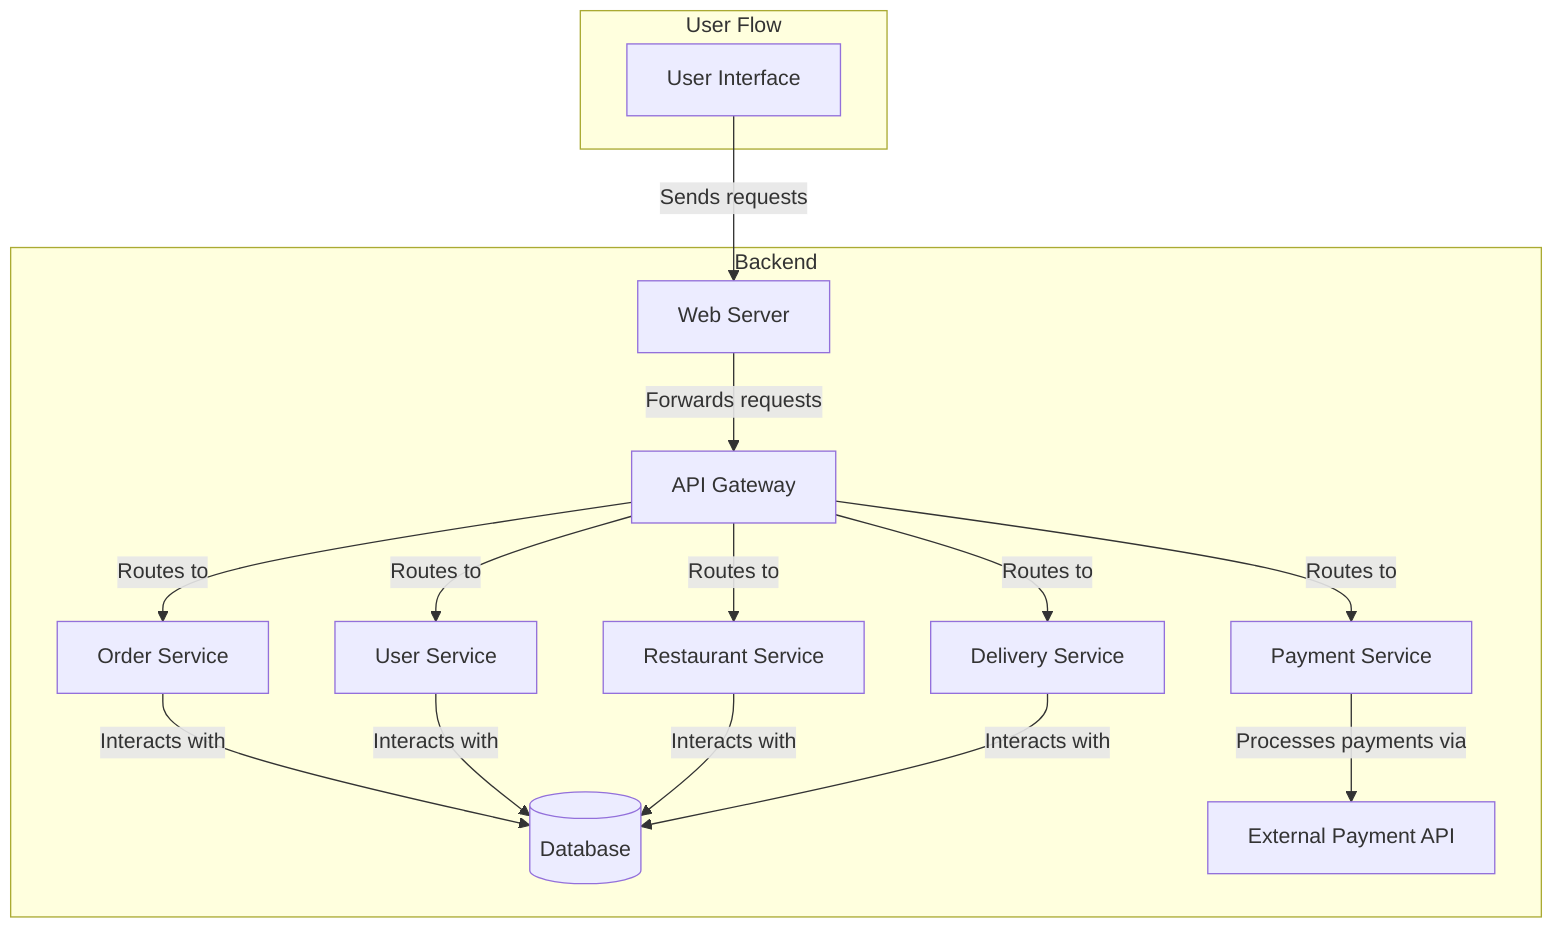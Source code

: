 graph TD
    A[User Interface] -->|Sends requests| B[Web Server]
    B -->|Forwards requests| C[API Gateway]
    C -->|Routes to| D[Order Service]
    C -->|Routes to| E[User Service]
    C -->|Routes to| F[Payment Service]
    C -->|Routes to| G[Restaurant Service]
    C -->|Routes to| H[Delivery Service]
    
    D -->|Interacts with| I[(Database)]
    E -->|Interacts with| I
    F -->|Processes payments via| J[External Payment API]
    G -->|Interacts with| I
    H -->|Interacts with| I

    subgraph User Flow
        A
    end

    subgraph Backend
        B
        C
        D
        E
        F
        G
        H
        I
        J
    end